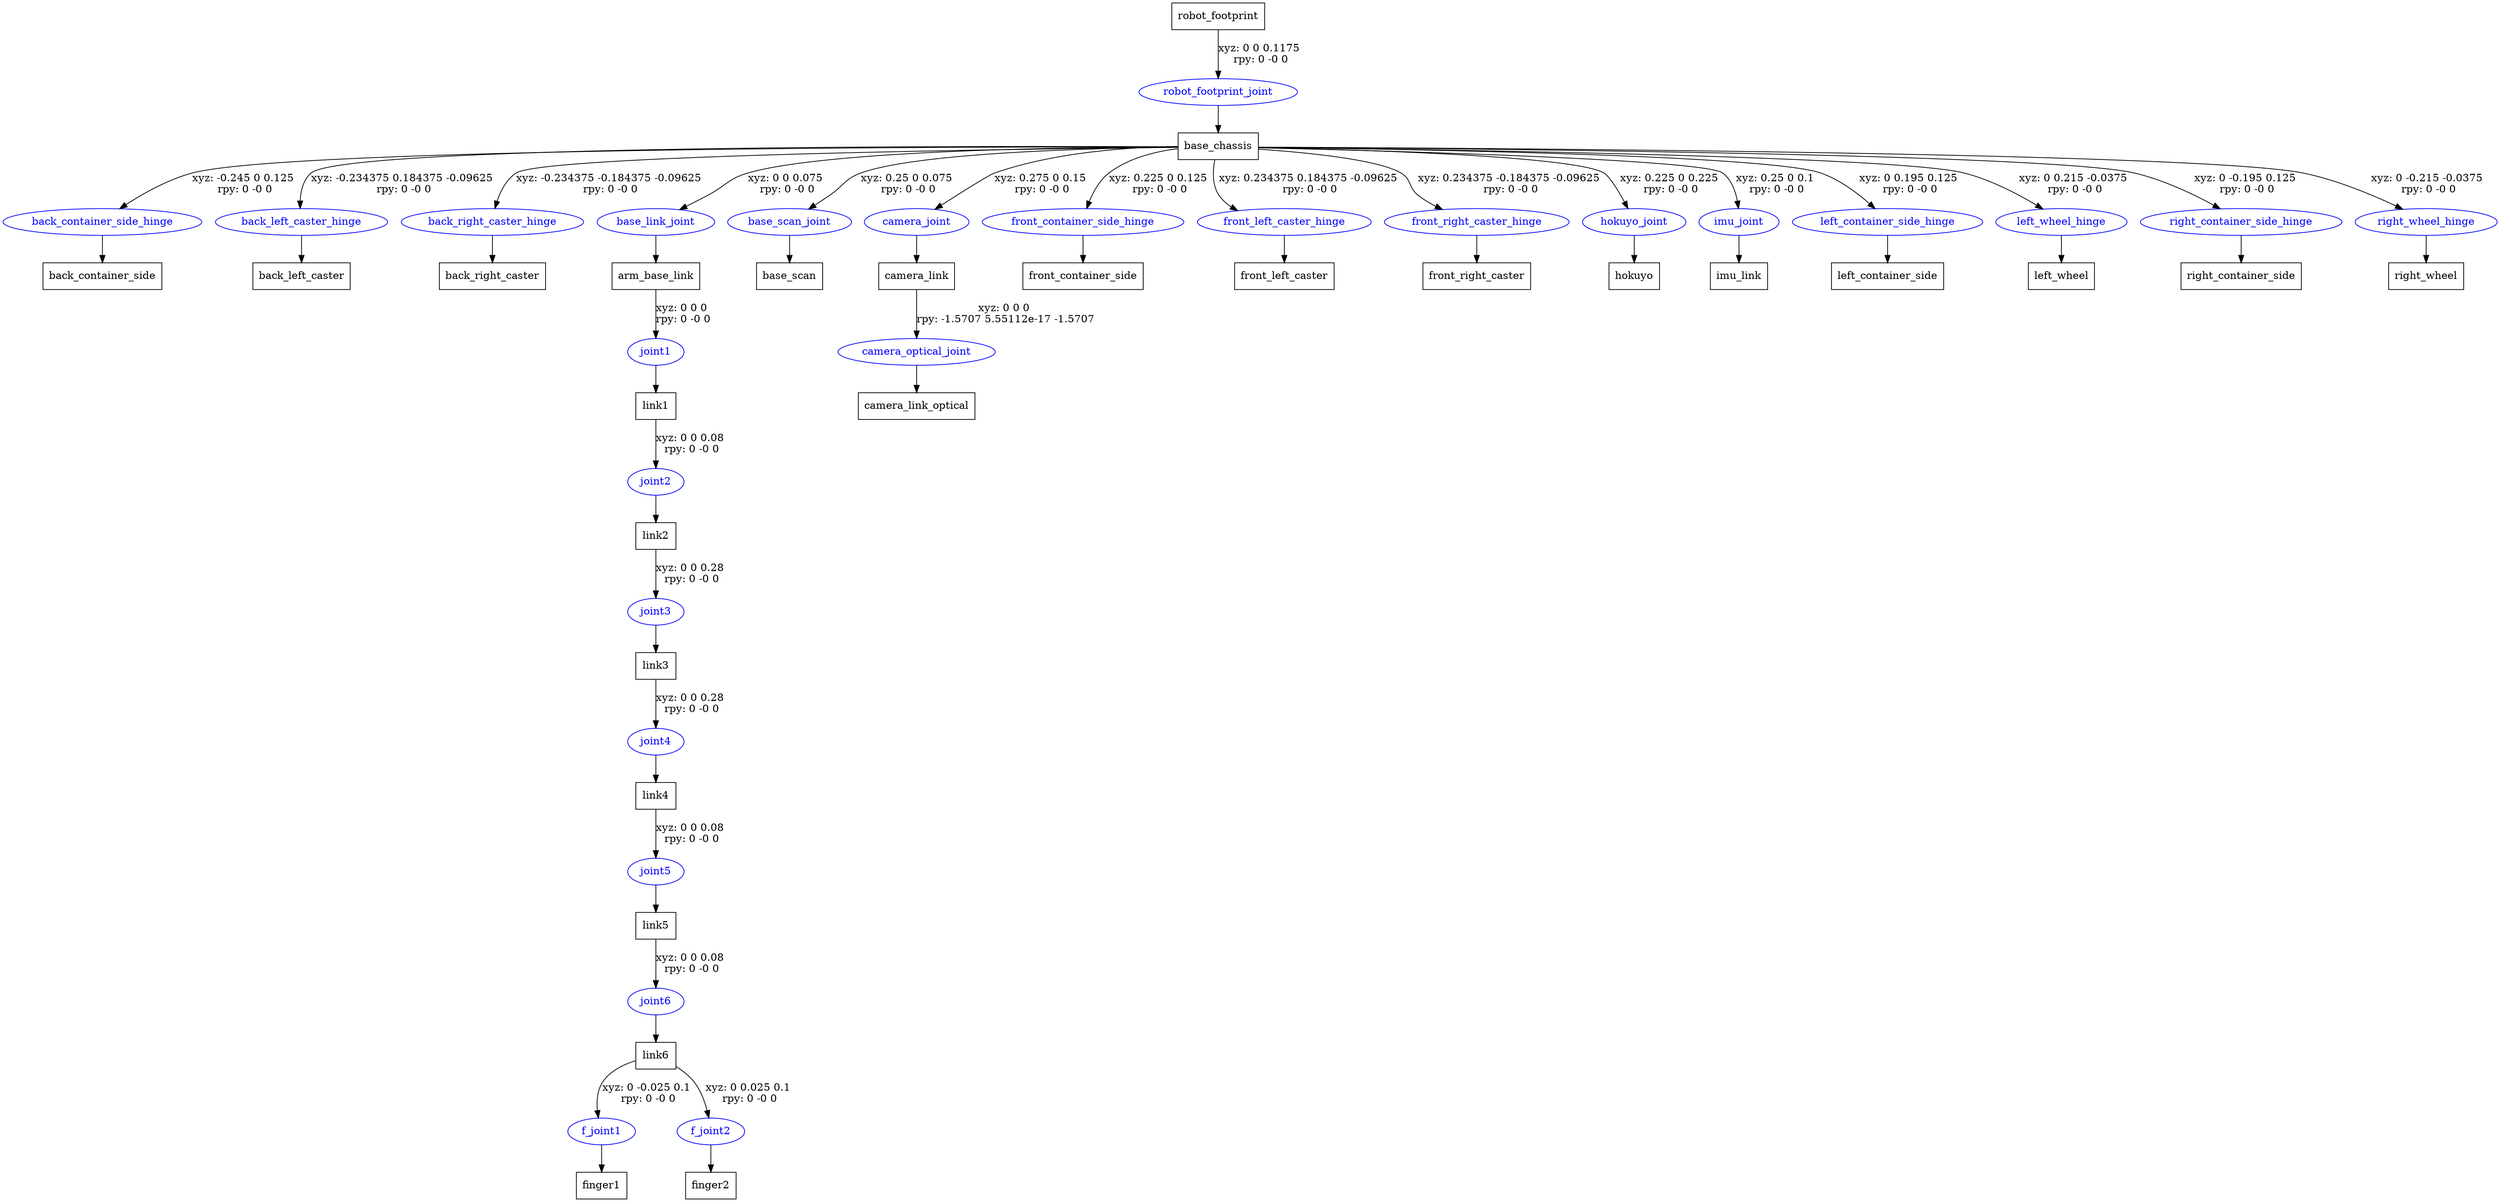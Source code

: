 digraph G {
node [shape=box];
"robot_footprint" [label="robot_footprint"];
"base_chassis" [label="base_chassis"];
"back_container_side" [label="back_container_side"];
"back_left_caster" [label="back_left_caster"];
"back_right_caster" [label="back_right_caster"];
"arm_base_link" [label="arm_base_link"];
"link1" [label="link1"];
"link2" [label="link2"];
"link3" [label="link3"];
"link4" [label="link4"];
"link5" [label="link5"];
"link6" [label="link6"];
"finger1" [label="finger1"];
"finger2" [label="finger2"];
"base_scan" [label="base_scan"];
"camera_link" [label="camera_link"];
"camera_link_optical" [label="camera_link_optical"];
"front_container_side" [label="front_container_side"];
"front_left_caster" [label="front_left_caster"];
"front_right_caster" [label="front_right_caster"];
"hokuyo" [label="hokuyo"];
"imu_link" [label="imu_link"];
"left_container_side" [label="left_container_side"];
"left_wheel" [label="left_wheel"];
"right_container_side" [label="right_container_side"];
"right_wheel" [label="right_wheel"];
node [shape=ellipse, color=blue, fontcolor=blue];
"robot_footprint" -> "robot_footprint_joint" [label="xyz: 0 0 0.1175 \nrpy: 0 -0 0"]
"robot_footprint_joint" -> "base_chassis"
"base_chassis" -> "back_container_side_hinge" [label="xyz: -0.245 0 0.125 \nrpy: 0 -0 0"]
"back_container_side_hinge" -> "back_container_side"
"base_chassis" -> "back_left_caster_hinge" [label="xyz: -0.234375 0.184375 -0.09625 \nrpy: 0 -0 0"]
"back_left_caster_hinge" -> "back_left_caster"
"base_chassis" -> "back_right_caster_hinge" [label="xyz: -0.234375 -0.184375 -0.09625 \nrpy: 0 -0 0"]
"back_right_caster_hinge" -> "back_right_caster"
"base_chassis" -> "base_link_joint" [label="xyz: 0 0 0.075 \nrpy: 0 -0 0"]
"base_link_joint" -> "arm_base_link"
"arm_base_link" -> "joint1" [label="xyz: 0 0 0 \nrpy: 0 -0 0"]
"joint1" -> "link1"
"link1" -> "joint2" [label="xyz: 0 0 0.08 \nrpy: 0 -0 0"]
"joint2" -> "link2"
"link2" -> "joint3" [label="xyz: 0 0 0.28 \nrpy: 0 -0 0"]
"joint3" -> "link3"
"link3" -> "joint4" [label="xyz: 0 0 0.28 \nrpy: 0 -0 0"]
"joint4" -> "link4"
"link4" -> "joint5" [label="xyz: 0 0 0.08 \nrpy: 0 -0 0"]
"joint5" -> "link5"
"link5" -> "joint6" [label="xyz: 0 0 0.08 \nrpy: 0 -0 0"]
"joint6" -> "link6"
"link6" -> "f_joint1" [label="xyz: 0 -0.025 0.1 \nrpy: 0 -0 0"]
"f_joint1" -> "finger1"
"link6" -> "f_joint2" [label="xyz: 0 0.025 0.1 \nrpy: 0 -0 0"]
"f_joint2" -> "finger2"
"base_chassis" -> "base_scan_joint" [label="xyz: 0.25 0 0.075 \nrpy: 0 -0 0"]
"base_scan_joint" -> "base_scan"
"base_chassis" -> "camera_joint" [label="xyz: 0.275 0 0.15 \nrpy: 0 -0 0"]
"camera_joint" -> "camera_link"
"camera_link" -> "camera_optical_joint" [label="xyz: 0 0 0 \nrpy: -1.5707 5.55112e-17 -1.5707"]
"camera_optical_joint" -> "camera_link_optical"
"base_chassis" -> "front_container_side_hinge" [label="xyz: 0.225 0 0.125 \nrpy: 0 -0 0"]
"front_container_side_hinge" -> "front_container_side"
"base_chassis" -> "front_left_caster_hinge" [label="xyz: 0.234375 0.184375 -0.09625 \nrpy: 0 -0 0"]
"front_left_caster_hinge" -> "front_left_caster"
"base_chassis" -> "front_right_caster_hinge" [label="xyz: 0.234375 -0.184375 -0.09625 \nrpy: 0 -0 0"]
"front_right_caster_hinge" -> "front_right_caster"
"base_chassis" -> "hokuyo_joint" [label="xyz: 0.225 0 0.225 \nrpy: 0 -0 0"]
"hokuyo_joint" -> "hokuyo"
"base_chassis" -> "imu_joint" [label="xyz: 0.25 0 0.1 \nrpy: 0 -0 0"]
"imu_joint" -> "imu_link"
"base_chassis" -> "left_container_side_hinge" [label="xyz: 0 0.195 0.125 \nrpy: 0 -0 0"]
"left_container_side_hinge" -> "left_container_side"
"base_chassis" -> "left_wheel_hinge" [label="xyz: 0 0.215 -0.0375 \nrpy: 0 -0 0"]
"left_wheel_hinge" -> "left_wheel"
"base_chassis" -> "right_container_side_hinge" [label="xyz: 0 -0.195 0.125 \nrpy: 0 -0 0"]
"right_container_side_hinge" -> "right_container_side"
"base_chassis" -> "right_wheel_hinge" [label="xyz: 0 -0.215 -0.0375 \nrpy: 0 -0 0"]
"right_wheel_hinge" -> "right_wheel"
}
